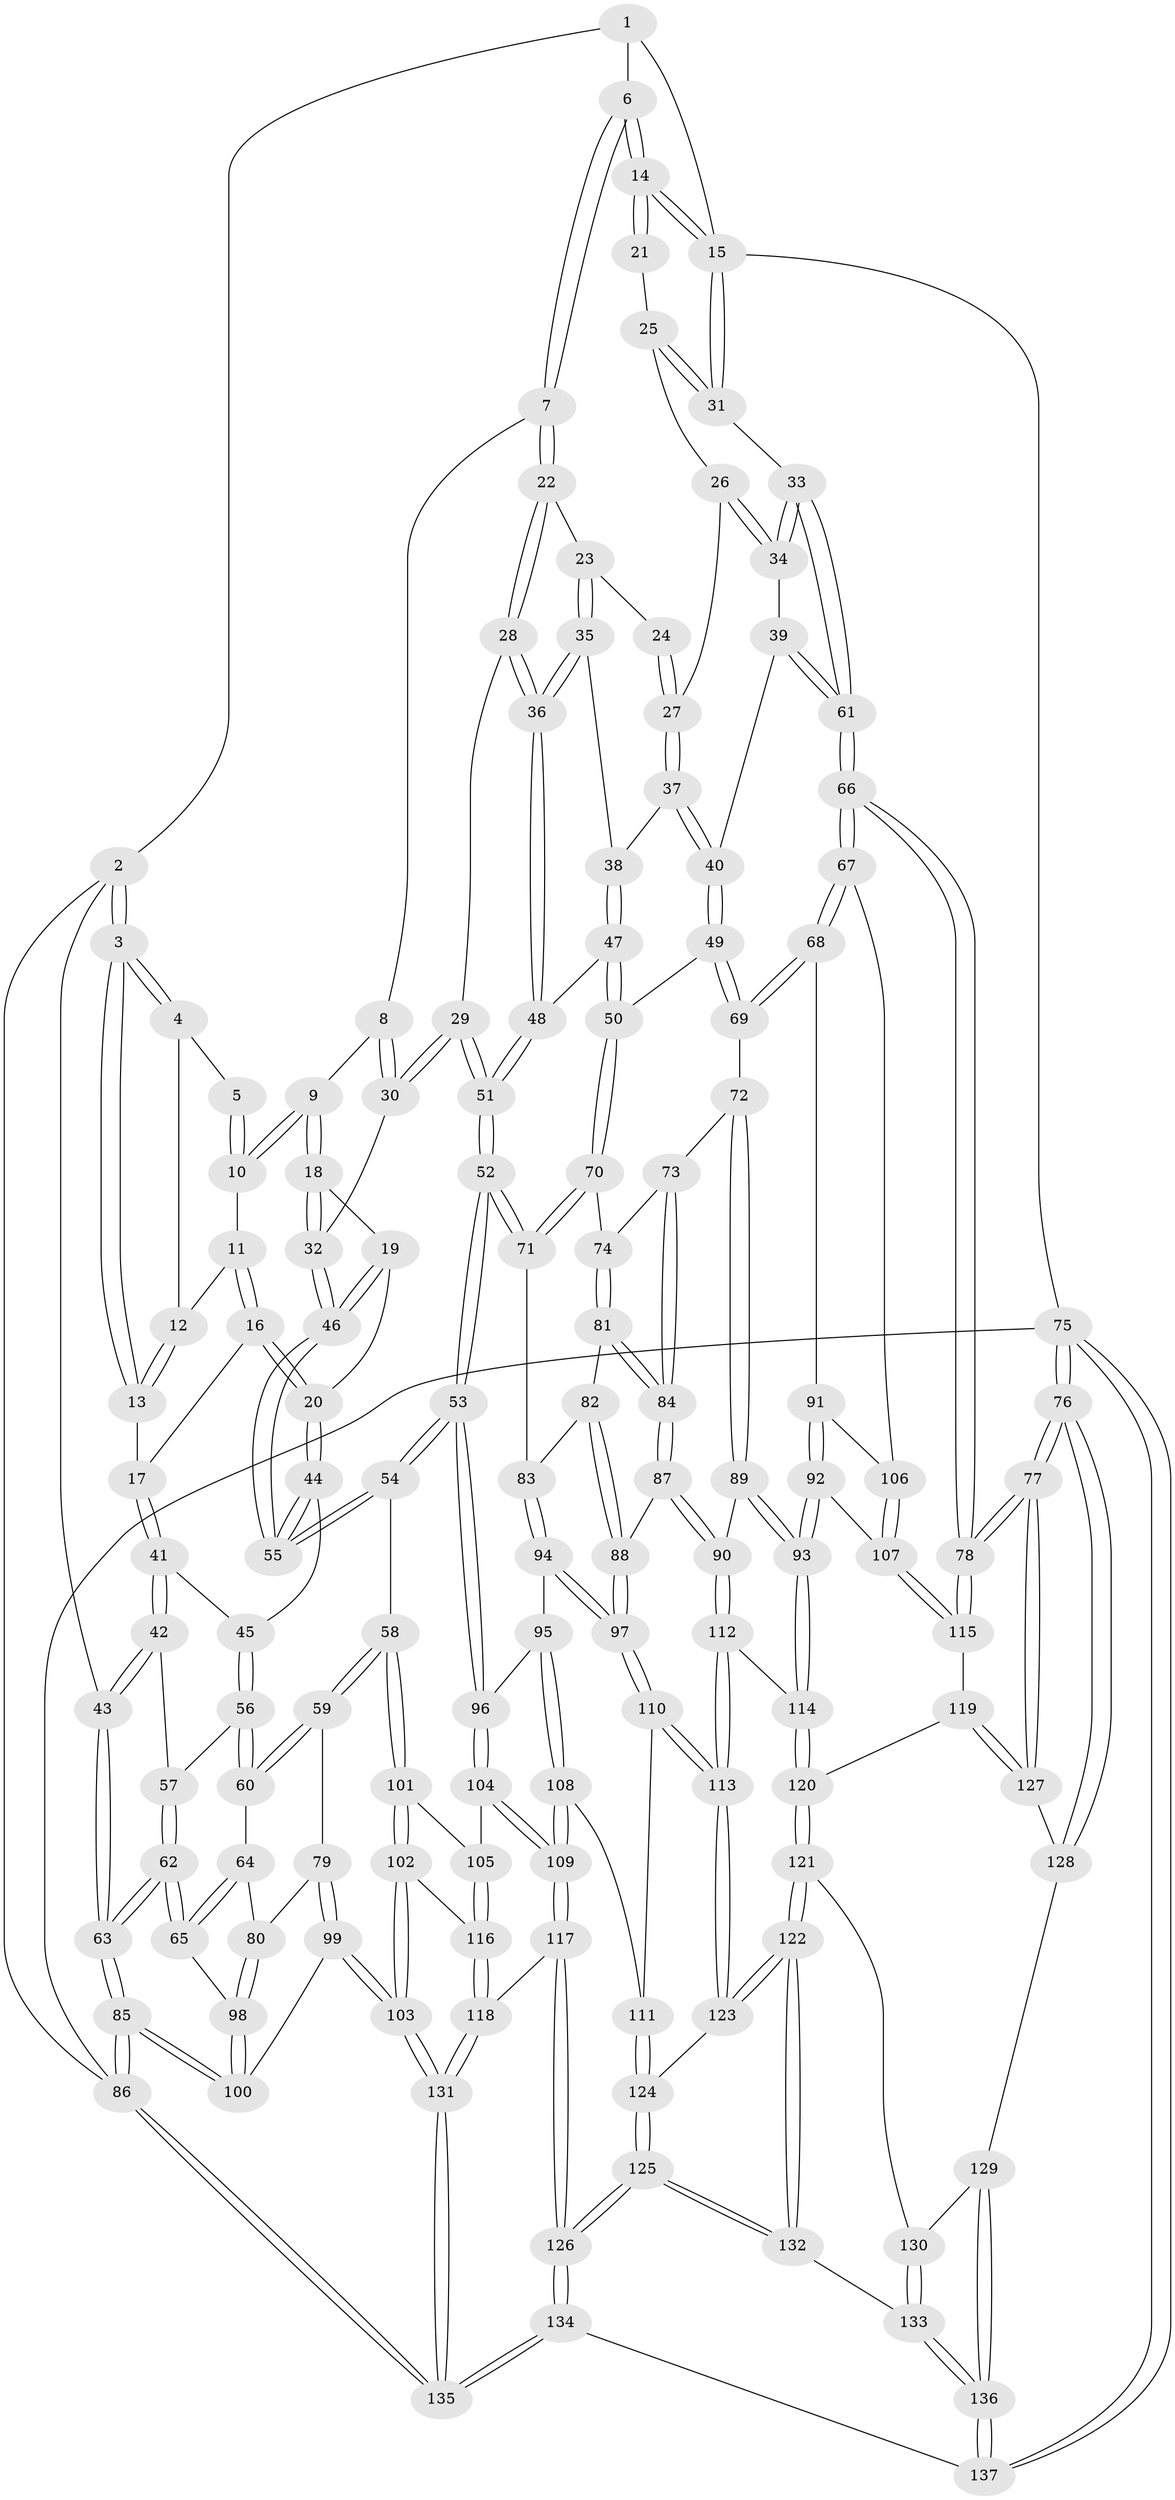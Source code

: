 // coarse degree distribution, {9: 0.012195121951219513, 3: 0.14634146341463414, 5: 0.3780487804878049, 6: 0.14634146341463414, 4: 0.3170731707317073}
// Generated by graph-tools (version 1.1) at 2025/21/03/04/25 18:21:29]
// undirected, 137 vertices, 339 edges
graph export_dot {
graph [start="1"]
  node [color=gray90,style=filled];
  1 [pos="+0.2194004679775725+0"];
  2 [pos="+0+0.1688467206544556"];
  3 [pos="+0+0.13810893356473283"];
  4 [pos="+0.12006856949262658+0.014915692303192665"];
  5 [pos="+0.1440843767907414+0"];
  6 [pos="+0.4679876235166433+0"];
  7 [pos="+0.4822686426037855+0"];
  8 [pos="+0.4177810107769591+0.061893081256416994"];
  9 [pos="+0.30805485464851073+0.16197912323978064"];
  10 [pos="+0.2228702597378318+0.1489645926804031"];
  11 [pos="+0.19503572776401973+0.1561412468651817"];
  12 [pos="+0.11698263104748911+0.08525361214723157"];
  13 [pos="+0.0788279481678471+0.16197811028109374"];
  14 [pos="+1+0"];
  15 [pos="+1+0"];
  16 [pos="+0.12704162447240117+0.21639738880099482"];
  17 [pos="+0.11878902518357741+0.2147896672078351"];
  18 [pos="+0.29483078157744735+0.21451419951743989"];
  19 [pos="+0.2582385054887435+0.25331961033317135"];
  20 [pos="+0.1990149302715824+0.2968758333867466"];
  21 [pos="+0.8266069598440884+0.051420519782597505"];
  22 [pos="+0.5292326420286004+0.04485712011001872"];
  23 [pos="+0.5915400162120137+0.0976500490120693"];
  24 [pos="+0.6972736633999551+0.11136357038577706"];
  25 [pos="+0.847098714252744+0.1952096578715395"];
  26 [pos="+0.8459392772531666+0.1973510610256298"];
  27 [pos="+0.8137416634477077+0.2059510876494738"];
  28 [pos="+0.48696547843742577+0.27582827892189615"];
  29 [pos="+0.4420962666188584+0.3345609844202173"];
  30 [pos="+0.40478427027431396+0.3071870253978703"];
  31 [pos="+1+0"];
  32 [pos="+0.3561747907553824+0.3021252317165001"];
  33 [pos="+1+0.033842196342072"];
  34 [pos="+0.9243930264568787+0.2638274115896756"];
  35 [pos="+0.6271479662167674+0.21601150736585695"];
  36 [pos="+0.5994710779890933+0.33491892687790076"];
  37 [pos="+0.7744094809591434+0.2822440618489552"];
  38 [pos="+0.7437610641571267+0.28620874728063833"];
  39 [pos="+0.8992171704759315+0.37366530795360753"];
  40 [pos="+0.8616010279868209+0.3961584022684715"];
  41 [pos="+0.014745644900919352+0.31412506195244"];
  42 [pos="+0+0.3310190379955042"];
  43 [pos="+0+0.32561626055771453"];
  44 [pos="+0.19138733456772403+0.34364900129919174"];
  45 [pos="+0.14770908438323432+0.35675092637526384"];
  46 [pos="+0.31782500507810507+0.3536557512681045"];
  47 [pos="+0.6622127226265653+0.4148692914981301"];
  48 [pos="+0.6027767709442172+0.3876759887141326"];
  49 [pos="+0.8451112596692072+0.42830755566771134"];
  50 [pos="+0.6819213695990202+0.4367929526723416"];
  51 [pos="+0.46724294097505964+0.4451250393155307"];
  52 [pos="+0.4297399702419303+0.5039770813223488"];
  53 [pos="+0.39893348915944454+0.5225254980531792"];
  54 [pos="+0.30270490820792634+0.5060990569718031"];
  55 [pos="+0.28066773634404274+0.4457096834453878"];
  56 [pos="+0.09947552725606852+0.44345915309195916"];
  57 [pos="+0.08249287448939109+0.4387300052491737"];
  58 [pos="+0.26737572032272483+0.5292823398326486"];
  59 [pos="+0.2430242529289412+0.5348289975071077"];
  60 [pos="+0.11813634066738873+0.48083095371108936"];
  61 [pos="+1+0.42953799679142196"];
  62 [pos="+0+0.5617991606258341"];
  63 [pos="+0+0.5581359801240496"];
  64 [pos="+0.06849511945105624+0.5213845596082985"];
  65 [pos="+0+0.5699044858715293"];
  66 [pos="+1+0.5290134130961711"];
  67 [pos="+1+0.5417715873540563"];
  68 [pos="+0.9028798172126915+0.5418182585441941"];
  69 [pos="+0.8683599234207912+0.5222672083476406"];
  70 [pos="+0.6803523722549082+0.4546374682207016"];
  71 [pos="+0.5467400947773862+0.5558488857218591"];
  72 [pos="+0.8597063189059552+0.5297600219532531"];
  73 [pos="+0.7572256710477462+0.5539922084541115"];
  74 [pos="+0.6849266717050025+0.4953536882405706"];
  75 [pos="+1+1"];
  76 [pos="+1+1"];
  77 [pos="+1+0.9488995608785681"];
  78 [pos="+1+0.770603751721777"];
  79 [pos="+0.22341603671999913+0.5507852285888132"];
  80 [pos="+0.15125572001045368+0.5940340996420747"];
  81 [pos="+0.6652467720801389+0.5481472398301775"];
  82 [pos="+0.6179410905931372+0.5770695637824688"];
  83 [pos="+0.5781672794771326+0.5811140372039199"];
  84 [pos="+0.7229319460385896+0.6342419537521435"];
  85 [pos="+0+0.7399742668818772"];
  86 [pos="+0+1"];
  87 [pos="+0.7247819282953458+0.6556247472870296"];
  88 [pos="+0.6695156252515558+0.6503898369892617"];
  89 [pos="+0.7997983817382809+0.6556168201938236"];
  90 [pos="+0.7249757413567062+0.6558552372946167"];
  91 [pos="+0.9137198038851366+0.6462511937698293"];
  92 [pos="+0.8981210206877542+0.6846488223438864"];
  93 [pos="+0.8539370140836379+0.7077930288994485"];
  94 [pos="+0.5816149953011781+0.6680446720856721"];
  95 [pos="+0.4601844463137235+0.657641967952551"];
  96 [pos="+0.399887367162098+0.5275186938978446"];
  97 [pos="+0.5900403017537665+0.6795649067483399"];
  98 [pos="+0.09733501303715109+0.6379591117367737"];
  99 [pos="+0.1523166036442976+0.8067643545490484"];
  100 [pos="+0.11847777559646207+0.7783628015924325"];
  101 [pos="+0.2631474433192406+0.618358714167893"];
  102 [pos="+0.207138333851381+0.7887785517362206"];
  103 [pos="+0.15944310602755818+0.8142407047429577"];
  104 [pos="+0.3444038058898399+0.7089434547643625"];
  105 [pos="+0.3139403380806532+0.7161142170503058"];
  106 [pos="+0.9866431651325533+0.6465465151795236"];
  107 [pos="+0.9658002487771009+0.7202368368765885"];
  108 [pos="+0.45854397117488627+0.7756553111939354"];
  109 [pos="+0.43722112089302273+0.7988529542531215"];
  110 [pos="+0.590215279189997+0.7109367742125395"];
  111 [pos="+0.5362585361014318+0.7668554379092192"];
  112 [pos="+0.7079562035464754+0.7488052170412018"];
  113 [pos="+0.6907866668422442+0.7729428106256315"];
  114 [pos="+0.8462247450388424+0.7558832249258974"];
  115 [pos="+1+0.7618610553806224"];
  116 [pos="+0.23094923164187395+0.7843490041506314"];
  117 [pos="+0.427527461951178+0.8244377641901085"];
  118 [pos="+0.4007076532060516+0.8247820647610867"];
  119 [pos="+0.917639193899081+0.820576047495231"];
  120 [pos="+0.8572433894682647+0.7949420906196523"];
  121 [pos="+0.806609094391845+0.8438410828768221"];
  122 [pos="+0.7525191601336298+0.8622335658555621"];
  123 [pos="+0.6887644220479595+0.8016252086893422"];
  124 [pos="+0.6167275313580313+0.8452624930737974"];
  125 [pos="+0.5395519523013829+1"];
  126 [pos="+0.5019670125447624+1"];
  127 [pos="+0.937092487618965+0.8905525727972314"];
  128 [pos="+0.9106099461286469+0.9315428945182215"];
  129 [pos="+0.9057821369419875+0.934445686691546"];
  130 [pos="+0.8476904358916346+0.9028341456657304"];
  131 [pos="+0.15984567035676095+0.9790883603700169"];
  132 [pos="+0.7452561497281279+0.9106246753210142"];
  133 [pos="+0.784678901487804+0.9560704755656257"];
  134 [pos="+0.48096350816033967+1"];
  135 [pos="+0.12171857877234216+1"];
  136 [pos="+0.8314100652352304+1"];
  137 [pos="+0.8115432930719872+1"];
  1 -- 2;
  1 -- 6;
  1 -- 15;
  2 -- 3;
  2 -- 3;
  2 -- 43;
  2 -- 86;
  3 -- 4;
  3 -- 4;
  3 -- 13;
  3 -- 13;
  4 -- 5;
  4 -- 12;
  5 -- 10;
  5 -- 10;
  6 -- 7;
  6 -- 7;
  6 -- 14;
  6 -- 14;
  7 -- 8;
  7 -- 22;
  7 -- 22;
  8 -- 9;
  8 -- 30;
  8 -- 30;
  9 -- 10;
  9 -- 10;
  9 -- 18;
  9 -- 18;
  10 -- 11;
  11 -- 12;
  11 -- 16;
  11 -- 16;
  12 -- 13;
  12 -- 13;
  13 -- 17;
  14 -- 15;
  14 -- 15;
  14 -- 21;
  14 -- 21;
  15 -- 31;
  15 -- 31;
  15 -- 75;
  16 -- 17;
  16 -- 20;
  16 -- 20;
  17 -- 41;
  17 -- 41;
  18 -- 19;
  18 -- 32;
  18 -- 32;
  19 -- 20;
  19 -- 46;
  19 -- 46;
  20 -- 44;
  20 -- 44;
  21 -- 25;
  22 -- 23;
  22 -- 28;
  22 -- 28;
  23 -- 24;
  23 -- 35;
  23 -- 35;
  24 -- 27;
  24 -- 27;
  25 -- 26;
  25 -- 31;
  25 -- 31;
  26 -- 27;
  26 -- 34;
  26 -- 34;
  27 -- 37;
  27 -- 37;
  28 -- 29;
  28 -- 36;
  28 -- 36;
  29 -- 30;
  29 -- 30;
  29 -- 51;
  29 -- 51;
  30 -- 32;
  31 -- 33;
  32 -- 46;
  32 -- 46;
  33 -- 34;
  33 -- 34;
  33 -- 61;
  33 -- 61;
  34 -- 39;
  35 -- 36;
  35 -- 36;
  35 -- 38;
  36 -- 48;
  36 -- 48;
  37 -- 38;
  37 -- 40;
  37 -- 40;
  38 -- 47;
  38 -- 47;
  39 -- 40;
  39 -- 61;
  39 -- 61;
  40 -- 49;
  40 -- 49;
  41 -- 42;
  41 -- 42;
  41 -- 45;
  42 -- 43;
  42 -- 43;
  42 -- 57;
  43 -- 63;
  43 -- 63;
  44 -- 45;
  44 -- 55;
  44 -- 55;
  45 -- 56;
  45 -- 56;
  46 -- 55;
  46 -- 55;
  47 -- 48;
  47 -- 50;
  47 -- 50;
  48 -- 51;
  48 -- 51;
  49 -- 50;
  49 -- 69;
  49 -- 69;
  50 -- 70;
  50 -- 70;
  51 -- 52;
  51 -- 52;
  52 -- 53;
  52 -- 53;
  52 -- 71;
  52 -- 71;
  53 -- 54;
  53 -- 54;
  53 -- 96;
  53 -- 96;
  54 -- 55;
  54 -- 55;
  54 -- 58;
  56 -- 57;
  56 -- 60;
  56 -- 60;
  57 -- 62;
  57 -- 62;
  58 -- 59;
  58 -- 59;
  58 -- 101;
  58 -- 101;
  59 -- 60;
  59 -- 60;
  59 -- 79;
  60 -- 64;
  61 -- 66;
  61 -- 66;
  62 -- 63;
  62 -- 63;
  62 -- 65;
  62 -- 65;
  63 -- 85;
  63 -- 85;
  64 -- 65;
  64 -- 65;
  64 -- 80;
  65 -- 98;
  66 -- 67;
  66 -- 67;
  66 -- 78;
  66 -- 78;
  67 -- 68;
  67 -- 68;
  67 -- 106;
  68 -- 69;
  68 -- 69;
  68 -- 91;
  69 -- 72;
  70 -- 71;
  70 -- 71;
  70 -- 74;
  71 -- 83;
  72 -- 73;
  72 -- 89;
  72 -- 89;
  73 -- 74;
  73 -- 84;
  73 -- 84;
  74 -- 81;
  74 -- 81;
  75 -- 76;
  75 -- 76;
  75 -- 137;
  75 -- 137;
  75 -- 86;
  76 -- 77;
  76 -- 77;
  76 -- 128;
  76 -- 128;
  77 -- 78;
  77 -- 78;
  77 -- 127;
  77 -- 127;
  78 -- 115;
  78 -- 115;
  79 -- 80;
  79 -- 99;
  79 -- 99;
  80 -- 98;
  80 -- 98;
  81 -- 82;
  81 -- 84;
  81 -- 84;
  82 -- 83;
  82 -- 88;
  82 -- 88;
  83 -- 94;
  83 -- 94;
  84 -- 87;
  84 -- 87;
  85 -- 86;
  85 -- 86;
  85 -- 100;
  85 -- 100;
  86 -- 135;
  86 -- 135;
  87 -- 88;
  87 -- 90;
  87 -- 90;
  88 -- 97;
  88 -- 97;
  89 -- 90;
  89 -- 93;
  89 -- 93;
  90 -- 112;
  90 -- 112;
  91 -- 92;
  91 -- 92;
  91 -- 106;
  92 -- 93;
  92 -- 93;
  92 -- 107;
  93 -- 114;
  93 -- 114;
  94 -- 95;
  94 -- 97;
  94 -- 97;
  95 -- 96;
  95 -- 108;
  95 -- 108;
  96 -- 104;
  96 -- 104;
  97 -- 110;
  97 -- 110;
  98 -- 100;
  98 -- 100;
  99 -- 100;
  99 -- 103;
  99 -- 103;
  101 -- 102;
  101 -- 102;
  101 -- 105;
  102 -- 103;
  102 -- 103;
  102 -- 116;
  103 -- 131;
  103 -- 131;
  104 -- 105;
  104 -- 109;
  104 -- 109;
  105 -- 116;
  105 -- 116;
  106 -- 107;
  106 -- 107;
  107 -- 115;
  107 -- 115;
  108 -- 109;
  108 -- 109;
  108 -- 111;
  109 -- 117;
  109 -- 117;
  110 -- 111;
  110 -- 113;
  110 -- 113;
  111 -- 124;
  111 -- 124;
  112 -- 113;
  112 -- 113;
  112 -- 114;
  113 -- 123;
  113 -- 123;
  114 -- 120;
  114 -- 120;
  115 -- 119;
  116 -- 118;
  116 -- 118;
  117 -- 118;
  117 -- 126;
  117 -- 126;
  118 -- 131;
  118 -- 131;
  119 -- 120;
  119 -- 127;
  119 -- 127;
  120 -- 121;
  120 -- 121;
  121 -- 122;
  121 -- 122;
  121 -- 130;
  122 -- 123;
  122 -- 123;
  122 -- 132;
  122 -- 132;
  123 -- 124;
  124 -- 125;
  124 -- 125;
  125 -- 126;
  125 -- 126;
  125 -- 132;
  125 -- 132;
  126 -- 134;
  126 -- 134;
  127 -- 128;
  128 -- 129;
  129 -- 130;
  129 -- 136;
  129 -- 136;
  130 -- 133;
  130 -- 133;
  131 -- 135;
  131 -- 135;
  132 -- 133;
  133 -- 136;
  133 -- 136;
  134 -- 135;
  134 -- 135;
  134 -- 137;
  136 -- 137;
  136 -- 137;
}
